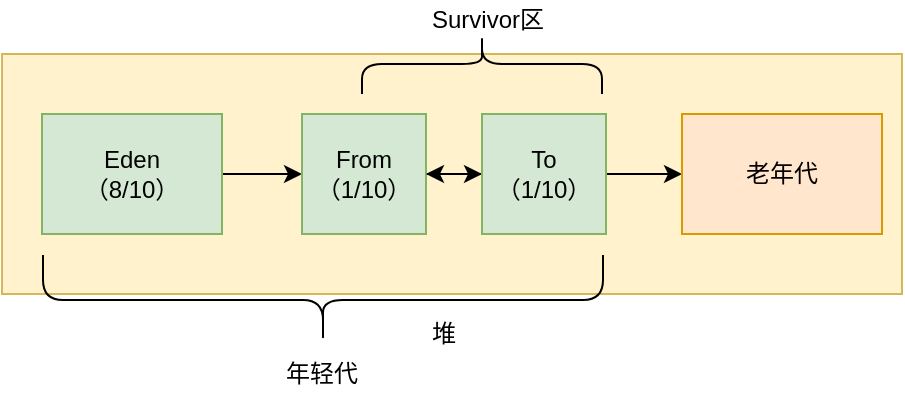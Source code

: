 <mxfile pages="1" version="11.2.2" type="device"><diagram id="yOnNOKH9Koq9HFyZXg3S" name="Page-1"><mxGraphModel dx="766" dy="424" grid="1" gridSize="10" guides="1" tooltips="1" connect="1" arrows="1" fold="1" page="1" pageScale="1" pageWidth="827" pageHeight="1169" math="0" shadow="0"><root><mxCell id="0"/><mxCell id="1" parent="0"/><mxCell id="65UF-4KxmusnxKPE-30c-1" value="" style="rounded=0;whiteSpace=wrap;html=1;fillColor=#fff2cc;strokeColor=#d6b656;" vertex="1" parent="1"><mxGeometry x="140" y="140" width="450" height="120" as="geometry"/></mxCell><mxCell id="65UF-4KxmusnxKPE-30c-2" value="堆" style="text;html=1;resizable=0;points=[];autosize=1;align=left;verticalAlign=top;spacingTop=-4;" vertex="1" parent="1"><mxGeometry x="353" y="270" width="30" height="20" as="geometry"/></mxCell><mxCell id="65UF-4KxmusnxKPE-30c-9" style="edgeStyle=orthogonalEdgeStyle;rounded=0;orthogonalLoop=1;jettySize=auto;html=1;exitX=1;exitY=0.5;exitDx=0;exitDy=0;entryX=0;entryY=0.5;entryDx=0;entryDy=0;" edge="1" parent="1" source="65UF-4KxmusnxKPE-30c-3" target="65UF-4KxmusnxKPE-30c-4"><mxGeometry relative="1" as="geometry"/></mxCell><mxCell id="65UF-4KxmusnxKPE-30c-3" value="Eden&lt;br&gt;（8/10）" style="rounded=0;whiteSpace=wrap;html=1;fillColor=#d5e8d4;strokeColor=#82b366;" vertex="1" parent="1"><mxGeometry x="160" y="170" width="90" height="60" as="geometry"/></mxCell><mxCell id="65UF-4KxmusnxKPE-30c-10" style="edgeStyle=orthogonalEdgeStyle;rounded=0;orthogonalLoop=1;jettySize=auto;html=1;exitX=1;exitY=0.5;exitDx=0;exitDy=0;" edge="1" parent="1" source="65UF-4KxmusnxKPE-30c-4" target="65UF-4KxmusnxKPE-30c-5"><mxGeometry relative="1" as="geometry"/></mxCell><mxCell id="65UF-4KxmusnxKPE-30c-4" value="From&lt;br&gt;（1/10）" style="rounded=0;whiteSpace=wrap;html=1;fillColor=#d5e8d4;strokeColor=#82b366;" vertex="1" parent="1"><mxGeometry x="290" y="170" width="62" height="60" as="geometry"/></mxCell><mxCell id="65UF-4KxmusnxKPE-30c-11" style="edgeStyle=orthogonalEdgeStyle;rounded=0;orthogonalLoop=1;jettySize=auto;html=1;exitX=0;exitY=0.5;exitDx=0;exitDy=0;entryX=1;entryY=0.5;entryDx=0;entryDy=0;" edge="1" parent="1" source="65UF-4KxmusnxKPE-30c-5" target="65UF-4KxmusnxKPE-30c-4"><mxGeometry relative="1" as="geometry"/></mxCell><mxCell id="65UF-4KxmusnxKPE-30c-12" value="" style="edgeStyle=orthogonalEdgeStyle;rounded=0;orthogonalLoop=1;jettySize=auto;html=1;" edge="1" parent="1" source="65UF-4KxmusnxKPE-30c-5" target="65UF-4KxmusnxKPE-30c-6"><mxGeometry relative="1" as="geometry"/></mxCell><mxCell id="65UF-4KxmusnxKPE-30c-5" value="To&lt;br&gt;（1/10）" style="rounded=0;whiteSpace=wrap;html=1;fillColor=#d5e8d4;strokeColor=#82b366;" vertex="1" parent="1"><mxGeometry x="380" y="170" width="62" height="60" as="geometry"/></mxCell><mxCell id="65UF-4KxmusnxKPE-30c-6" value="老年代" style="rounded=0;whiteSpace=wrap;html=1;fillColor=#ffe6cc;strokeColor=#d79b00;" vertex="1" parent="1"><mxGeometry x="480" y="170" width="100" height="60" as="geometry"/></mxCell><mxCell id="65UF-4KxmusnxKPE-30c-13" value="" style="shape=curlyBracket;whiteSpace=wrap;html=1;rounded=1;rotation=-90;" vertex="1" parent="1"><mxGeometry x="278" y="123" width="45" height="280" as="geometry"/></mxCell><mxCell id="65UF-4KxmusnxKPE-30c-14" value="年轻代" style="text;html=1;resizable=0;points=[];autosize=1;align=left;verticalAlign=top;spacingTop=-4;" vertex="1" parent="1"><mxGeometry x="280" y="290" width="50" height="20" as="geometry"/></mxCell><mxCell id="65UF-4KxmusnxKPE-30c-18" value="" style="shape=curlyBracket;whiteSpace=wrap;html=1;rounded=1;rotation=90;" vertex="1" parent="1"><mxGeometry x="365" y="85" width="30" height="120" as="geometry"/></mxCell><mxCell id="65UF-4KxmusnxKPE-30c-19" value="Survivor区" style="text;html=1;resizable=0;points=[];autosize=1;align=left;verticalAlign=top;spacingTop=-4;" vertex="1" parent="1"><mxGeometry x="353" y="113" width="70" height="20" as="geometry"/></mxCell></root></mxGraphModel></diagram></mxfile>
